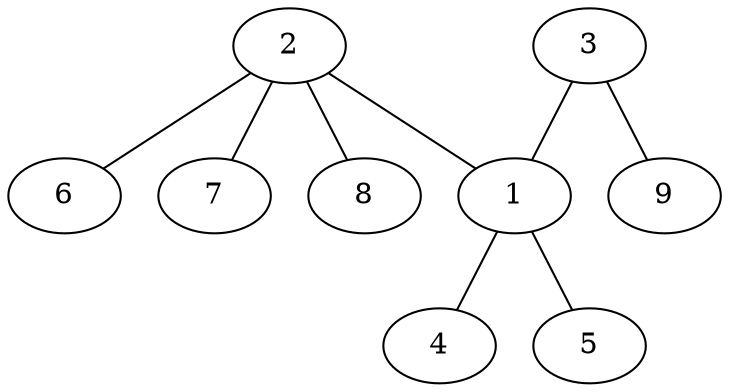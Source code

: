 graph molecule_2365 {
	1	 [chem=C];
	4	 [chem=H];
	1 -- 4	 [valence=1];
	5	 [chem=H];
	1 -- 5	 [valence=1];
	2	 [chem=C];
	2 -- 1	 [valence=1];
	6	 [chem=H];
	2 -- 6	 [valence=1];
	7	 [chem=H];
	2 -- 7	 [valence=1];
	8	 [chem=H];
	2 -- 8	 [valence=1];
	3	 [chem=O];
	3 -- 1	 [valence=1];
	9	 [chem=H];
	3 -- 9	 [valence=1];
}
